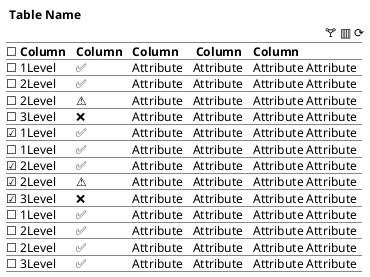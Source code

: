 @startsalt
{
    <b> Table Name
                                      🝖 ▥ ⟳
    {T-
        ☐ <b>Column|<b>Column |<b>Column |<b> Column | <b>Column
        ☐ 1Level|  ✅ |  Attribute       |Attribute | Attribute Attribute
         ☐ 2Level|  ✅ |  Attribute       |Attribute| Attribute Attribute
         ☐ 2Level|  ⚠️ | Attribute      |Attribute| Attribute Attribute
         ☐ 3Level|❌| Attribute      |Attribute| Attribute Attribute
        ☑ 1Level|  ✅ |  Attribute       |Attribute | Attribute Attribute
        ☐ 1Level|  ✅ |  Attribute       |Attribute | Attribute Attribute
         ☑ 2Level|  ✅ |  Attribute       |Attribute| Attribute Attribute
         ☑ 2Level|  ⚠️ | Attribute      |Attribute| Attribute Attribute
         ☑ 3Level|❌| Attribute      |Attribute| Attribute Attribute
        ☐ 1Level|  ✅ |  Attribute       |Attribute | Attribute Attribute
         ☐ 2Level|  ✅ |  Attribute       |Attribute| Attribute Attribute
         ☐ 2Level|  ✅ | Attribute      |Attribute| Attribute Attribute
         ☐ 3Level|✅| Attribute      |Attribute| Attribute Attribute
}
}
@endsalt

